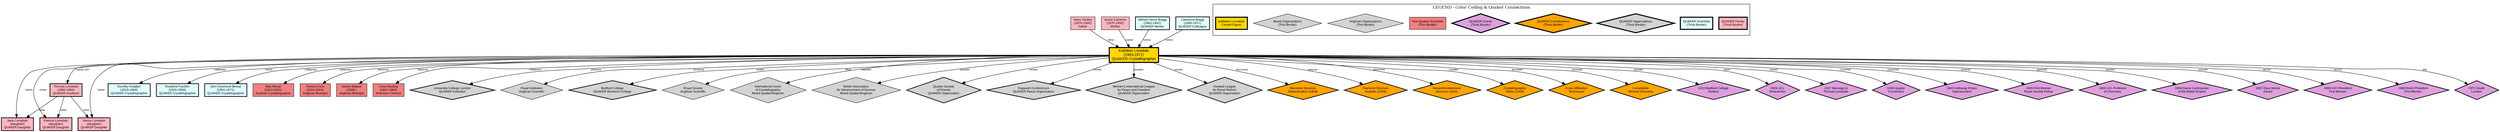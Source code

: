 digraph KathleenLonsdaleConnections {
    // Graph settings
    rankdir=TB;
    node [shape=box, style=filled, fontname="Arial", fontsize=9];
    edge [fontname="Arial", fontsize=7];
    
    // Central figure
    "Kathleen Lonsdale\n(1903-1971)\nQUAKER Crystallographer" [shape=box, style=filled, fillcolor=gold, fontsize=11, fontweight=bold, penwidth=3];
    
    // Family - pink
    "Harry Yardley\n(1870-1940)\nFather" [fillcolor=lightpink];
    "Jessie Cameron\n(1875-1950)\nMother" [fillcolor=lightpink];
    "Thomas Lonsdale\n(1900-1994)\nQUAKER Husband" [fillcolor=lightpink, penwidth=2];
    "Jane Lonsdale\n(daughter)\nQUAKER Daughter" [fillcolor=lightpink, penwidth=2];
    "Nancy Lonsdale\n(daughter)\nQUAKER Daughter" [fillcolor=lightpink, penwidth=2];
    "Patricia Lonsdale\n(daughter)\nQUAKER Daughter" [fillcolor=lightpink, penwidth=2];
    
    // Quaker Mentors & Colleagues - light cyan
    "William Henry Bragg\n(1862-1942)\nQUAKER Mentor" [fillcolor=lightcyan, penwidth=2];
    "Lawrence Bragg\n(1890-1971)\nQUAKER Colleague" [fillcolor=lightcyan, penwidth=2];
    "Dorothy Hodgkin\n(1910-1994)\nQUAKER Crystallographer" [fillcolor=lightcyan, penwidth=2];
    "Rosalind Franklin\n(1920-1958)\nQUAKER Crystallographer" [fillcolor=lightcyan, penwidth=2];
    "John Desmond Bernal\n(1901-1971)\nQUAKER Crystallographer" [fillcolor=lightcyan, penwidth=2];
    
    // Non-Quaker Scientists - light coral
    "Max Perutz\n(1914-2002)\nAustrian Crystallographer" [fillcolor=lightcoral];
    "Francis Crick\n(1916-2004)\nAnglican Biologist" [fillcolor=lightcoral];
    "James Watson\n(1928-)\nAnglican Biologist" [fillcolor=lightcoral];
    "Linus Pauling\n(1901-1994)\nAmerican Chemist" [fillcolor=lightcoral];
    
    // Organizations - diamonds
    "University College London\nQUAKER Institution" [shape=diamond, fillcolor=lightgray, penwidth=2];
    "Royal Institution\nAnglican Scientific" [shape=diamond, fillcolor=lightgray];
    "Bedford College\nQUAKER Women's College" [shape=diamond, fillcolor=lightgray, penwidth=2];
    "Royal Society\nAnglican Scientific" [shape=diamond, fillcolor=lightgray];
    "International Union\nof Crystallography\nMixed Quaker/Anglican" [shape=diamond, fillcolor=lightgray];
    "British Association\nfor Advancement of Science\nMixed Quaker/Anglican" [shape=diamond, fillcolor=lightgray];
    "Quaker Society\nof Friends\nQUAKER Organization" [shape=diamond, fillcolor=lightgray, penwidth=2];
    "Pugwash Conferences\nQUAKER Peace Organization" [shape=diamond, fillcolor=lightgray, penwidth=2];
    "Women's International League\nfor Peace and Freedom\nQUAKER Organization" [shape=diamond, fillcolor=lightgray, penwidth=2];
    "Howard League\nfor Penal Reform\nQUAKER Organization" [shape=diamond, fillcolor=lightgray, penwidth=2];
    
    // Scientific Contributions - orange diamonds
    "Benzene Structure\nDetermination (1929)" [shape=diamond, fillcolor=orange, penwidth=2];
    "Diamond Structure\nAnalysis (1929)" [shape=diamond, fillcolor=orange, penwidth=2];
    "Hexachlorobenzene\nStructure (1931)" [shape=diamond, fillcolor=orange, penwidth=2];
    "Crystallographic\nTables (1934)" [shape=diamond, fillcolor=orange, penwidth=2];
    "X-ray Diffraction\nTechniques" [shape=diamond, fillcolor=orange, penwidth=2];
    "Lonsdaleite\nMineral Discovery" [shape=diamond, fillcolor=orange, penwidth=2];
    
    // Major Events - purple diamonds
    "1922 Bedford College\nStudent" [shape=diamond, fillcolor=plum, penwidth=2];
    "1924 UCL\nResearcher" [shape=diamond, fillcolor=plum, penwidth=2];
    "1927 Marriage to\nThomas Lonsdale" [shape=diamond, fillcolor=plum, penwidth=2];
    "1936 Quaker\nConversion" [shape=diamond, fillcolor=plum, penwidth=2];
    "1943 Holloway Prison\nImprisonment" [shape=diamond, fillcolor=plum, penwidth=2];
    "1945 First Woman\nRoyal Society Fellow" [shape=diamond, fillcolor=plum, penwidth=2];
    "1949 UCL Professor\nof Chemistry" [shape=diamond, fillcolor=plum, penwidth=2];
    "1956 Dame Commander\nof the British Empire" [shape=diamond, fillcolor=plum, penwidth=2];
    "1957 Davy Medal\nAward" [shape=diamond, fillcolor=plum, penwidth=2];
    "1966 IUCr President\nFirst Woman" [shape=diamond, fillcolor=plum, penwidth=2];
    "1968 BAAS President\nFirst Woman" [shape=diamond, fillcolor=plum, penwidth=2];
    "1971 Death\nLondon" [shape=diamond, fillcolor=plum, penwidth=2];
    
    // Family relationships
    "Harry Yardley\n(1870-1940)\nFather" -> "Kathleen Lonsdale\n(1903-1971)\nQUAKER Crystallographer" [label="father"];
    "Jessie Cameron\n(1875-1950)\nMother" -> "Kathleen Lonsdale\n(1903-1971)\nQUAKER Crystallographer" [label="mother"];
    "Kathleen Lonsdale\n(1903-1971)\nQUAKER Crystallographer" -> "Thomas Lonsdale\n(1900-1994)\nQUAKER Husband" [label="married 1927"];
    "Kathleen Lonsdale\n(1903-1971)\nQUAKER Crystallographer" -> "Jane Lonsdale\n(daughter)\nQUAKER Daughter" [label="mother"];
    "Kathleen Lonsdale\n(1903-1971)\nQUAKER Crystallographer" -> "Nancy Lonsdale\n(daughter)\nQUAKER Daughter" [label="mother"];
    "Kathleen Lonsdale\n(1903-1971)\nQUAKER Crystallographer" -> "Patricia Lonsdale\n(daughter)\nQUAKER Daughter" [label="mother"];
    "Thomas Lonsdale\n(1900-1994)\nQUAKER Husband" -> "Jane Lonsdale\n(daughter)\nQUAKER Daughter" [label="father"];
    "Thomas Lonsdale\n(1900-1994)\nQUAKER Husband" -> "Nancy Lonsdale\n(daughter)\nQUAKER Daughter" [label="father"];
    "Thomas Lonsdale\n(1900-1994)\nQUAKER Husband" -> "Patricia Lonsdale\n(daughter)\nQUAKER Daughter" [label="father"];
    
    // Quaker mentorships
    "William Henry Bragg\n(1862-1942)\nQUAKER Mentor" -> "Kathleen Lonsdale\n(1903-1971)\nQUAKER Crystallographer" [label="mentor"];
    "Lawrence Bragg\n(1890-1971)\nQUAKER Colleague" -> "Kathleen Lonsdale\n(1903-1971)\nQUAKER Crystallographer" [label="mentor"];
    
    // Scientific collaborations
    "Kathleen Lonsdale\n(1903-1971)\nQUAKER Crystallographer" -> "Dorothy Hodgkin\n(1910-1994)\nQUAKER Crystallographer" [label="collaborator"];
    "Kathleen Lonsdale\n(1903-1971)\nQUAKER Crystallographer" -> "Rosalind Franklin\n(1920-1958)\nQUAKER Crystallographer" [label="mentor"];
    "Kathleen Lonsdale\n(1903-1971)\nQUAKER Crystallographer" -> "John Desmond Bernal\n(1901-1971)\nQUAKER Crystallographer" [label="collaborator"];
    "Kathleen Lonsdale\n(1903-1971)\nQUAKER Crystallographer" -> "Max Perutz\n(1914-2002)\nAustrian Crystallographer" [label="collaborator"];
    "Kathleen Lonsdale\n(1903-1971)\nQUAKER Crystallographer" -> "Francis Crick\n(1916-2004)\nAnglican Biologist" [label="influenced"];
    "Kathleen Lonsdale\n(1903-1971)\nQUAKER Crystallographer" -> "James Watson\n(1928-)\nAnglican Biologist" [label="influenced"];
    "Kathleen Lonsdale\n(1903-1971)\nQUAKER Crystallographer" -> "Linus Pauling\n(1901-1994)\nAmerican Chemist" [label="collaborator"];
    
    // Organization memberships
    "Kathleen Lonsdale\n(1903-1971)\nQUAKER Crystallographer" -> "University College London\nQUAKER Institution" [label="professor"];
    "Kathleen Lonsdale\n(1903-1971)\nQUAKER Crystallographer" -> "Royal Institution\nAnglican Scientific" [label="researcher"];
    "Kathleen Lonsdale\n(1903-1971)\nQUAKER Crystallographer" -> "Bedford College\nQUAKER Women's College" [label="student"];
    "Kathleen Lonsdale\n(1903-1971)\nQUAKER Crystallographer" -> "Royal Society\nAnglican Scientific" [label="fellow"];
    "Kathleen Lonsdale\n(1903-1971)\nQUAKER Crystallographer" -> "International Union\nof Crystallography\nMixed Quaker/Anglican" [label="president"];
    "Kathleen Lonsdale\n(1903-1971)\nQUAKER Crystallographer" -> "British Association\nfor Advancement of Science\nMixed Quaker/Anglican" [label="president"];
    "Kathleen Lonsdale\n(1903-1971)\nQUAKER Crystallographer" -> "Quaker Society\nof Friends\nQUAKER Organization" [label="member"];
    "Kathleen Lonsdale\n(1903-1971)\nQUAKER Crystallographer" -> "Pugwash Conferences\nQUAKER Peace Organization" [label="member"];
    "Kathleen Lonsdale\n(1903-1971)\nQUAKER Crystallographer" -> "Women's International League\nfor Peace and Freedom\nQUAKER Organization" [label="president"];
    "Kathleen Lonsdale\n(1903-1971)\nQUAKER Crystallographer" -> "Howard League\nfor Penal Reform\nQUAKER Organization" [label="member"];
    
    // Scientific contributions
    "Kathleen Lonsdale\n(1903-1971)\nQUAKER Crystallographer" -> "Benzene Structure\nDetermination (1929)" [label="discovered"];
    "Kathleen Lonsdale\n(1903-1971)\nQUAKER Crystallographer" -> "Diamond Structure\nAnalysis (1929)" [label="analyzed"];
    "Kathleen Lonsdale\n(1903-1971)\nQUAKER Crystallographer" -> "Hexachlorobenzene\nStructure (1931)" [label="determined"];
    "Kathleen Lonsdale\n(1903-1971)\nQUAKER Crystallographer" -> "Crystallographic\nTables (1934)" [label="compiled"];
    "Kathleen Lonsdale\n(1903-1971)\nQUAKER Crystallographer" -> "X-ray Diffraction\nTechniques" [label="developed"];
    "Kathleen Lonsdale\n(1903-1971)\nQUAKER Crystallographer" -> "Lonsdaleite\nMineral Discovery" [label="namesake"];
    
    // Major events
    "Kathleen Lonsdale\n(1903-1971)\nQUAKER Crystallographer" -> "1922 Bedford College\nStudent" [label="attended"];
    "Kathleen Lonsdale\n(1903-1971)\nQUAKER Crystallographer" -> "1924 UCL\nResearcher" [label="joined"];
    "Kathleen Lonsdale\n(1903-1971)\nQUAKER Crystallographer" -> "1927 Marriage to\nThomas Lonsdale" [label="married"];
    "Kathleen Lonsdale\n(1903-1971)\nQUAKER Crystallographer" -> "1936 Quaker\nConversion" [label="converted"];
    "Kathleen Lonsdale\n(1903-1971)\nQUAKER Crystallographer" -> "1943 Holloway Prison\nImprisonment" [label="imprisoned"];
    "Kathleen Lonsdale\n(1903-1971)\nQUAKER Crystallographer" -> "1945 First Woman\nRoyal Society Fellow" [label="achieved"];
    "Kathleen Lonsdale\n(1903-1971)\nQUAKER Crystallographer" -> "1949 UCL Professor\nof Chemistry" [label="appointed"];
    "Kathleen Lonsdale\n(1903-1971)\nQUAKER Crystallographer" -> "1956 Dame Commander\nof the British Empire" [label="awarded"];
    "Kathleen Lonsdale\n(1903-1971)\nQUAKER Crystallographer" -> "1957 Davy Medal\nAward" [label="received"];
    "Kathleen Lonsdale\n(1903-1971)\nQUAKER Crystallographer" -> "1966 IUCr President\nFirst Woman" [label="elected"];
    "Kathleen Lonsdale\n(1903-1971)\nQUAKER Crystallographer" -> "1968 BAAS President\nFirst Woman" [label="elected"];
    "Kathleen Lonsdale\n(1903-1971)\nQUAKER Crystallographer" -> "1971 Death\nLondon" [label="died"];
    
    // Legend
    subgraph cluster_legend {
        label="LEGEND - Color Coding & Quaker Connections";
        style=filled;
        fillcolor=white;
        fontsize=12;
        fontweight=bold;
        
        // Quaker connections (thick borders)
        "QUAKER Family\n(Thick Border)" [fillcolor=lightpink, penwidth=3, fontweight=bold];
        "QUAKER Scientists\n(Thick Border)" [fillcolor=lightcyan, penwidth=3, fontweight=bold];
        "QUAKER Organizations\n(Thick Border)" [fillcolor=lightgray, penwidth=3, fontweight=bold, shape=diamond];
        "QUAKER Contributions\n(Thick Border)" [fillcolor=orange, penwidth=3, fontweight=bold, shape=diamond];
        "QUAKER Events\n(Thick Border)" [fillcolor=plum, penwidth=3, fontweight=bold, shape=diamond];
        
        // Non-Quaker connections (thin borders)
        "Non-Quaker Scientists\n(Thin Border)" [fillcolor=lightcoral];
        "Anglican Organizations\n(Thin Border)" [fillcolor=lightgray, shape=diamond];
        "Mixed Organizations\n(Thin Border)" [fillcolor=lightgray, shape=diamond];
        
        // Central figure
        "Kathleen Lonsdale\nCentral Figure" [fillcolor=gold, penwidth=3, fontweight=bold];
    }
}

